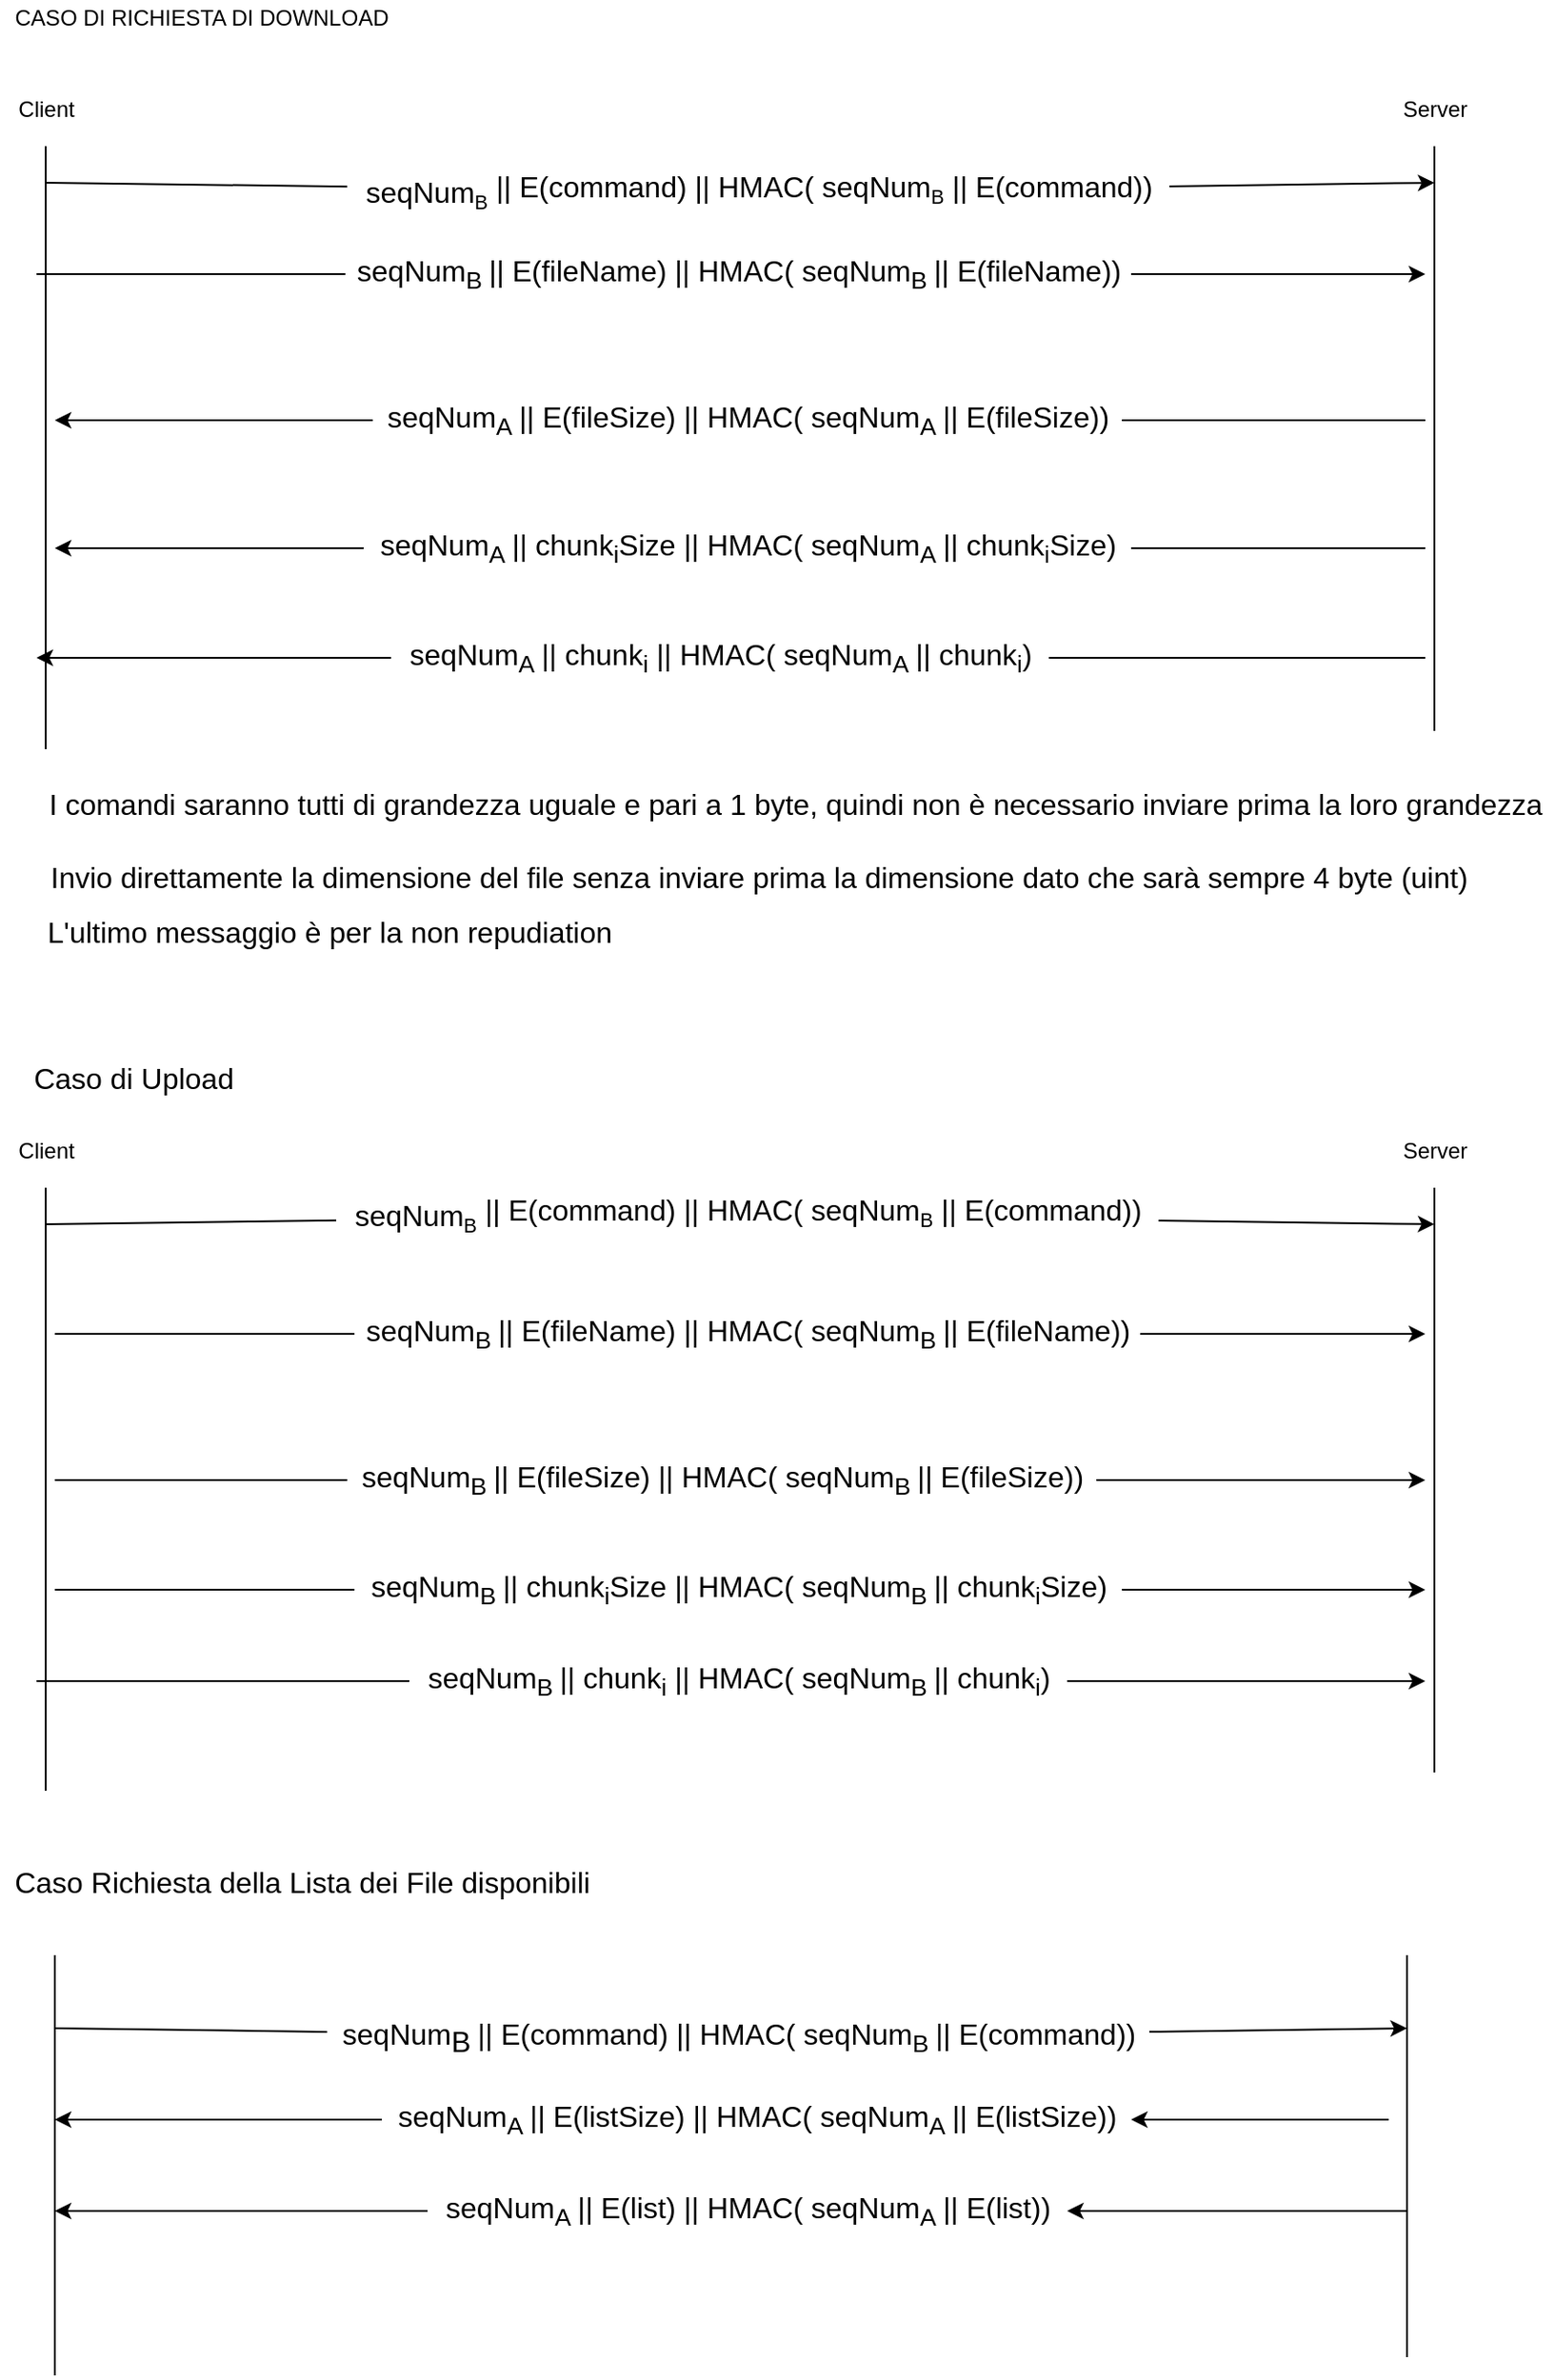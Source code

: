 <mxfile version="13.6.9" type="device"><diagram id="Vwb2-a78UGoPll3EQ6Tj" name="Page-1"><mxGraphModel dx="946" dy="568" grid="1" gridSize="10" guides="1" tooltips="1" connect="1" arrows="1" fold="1" page="1" pageScale="1" pageWidth="827" pageHeight="1169" math="0" shadow="0"><root><mxCell id="0"/><mxCell id="1" parent="0"/><mxCell id="bOjy5GTZy2bxLIjs2Rds-1" value="" style="endArrow=none;html=1;" parent="1" edge="1"><mxGeometry width="50" height="50" relative="1" as="geometry"><mxPoint x="55" y="460" as="sourcePoint"/><mxPoint x="55" y="130" as="targetPoint"/></mxGeometry></mxCell><mxCell id="bOjy5GTZy2bxLIjs2Rds-2" value="" style="endArrow=none;html=1;" parent="1" edge="1"><mxGeometry width="50" height="50" relative="1" as="geometry"><mxPoint x="815" y="450" as="sourcePoint"/><mxPoint x="815" y="130" as="targetPoint"/></mxGeometry></mxCell><mxCell id="bOjy5GTZy2bxLIjs2Rds-3" value="Client" style="text;html=1;align=center;verticalAlign=middle;resizable=0;points=[];autosize=1;" parent="1" vertex="1"><mxGeometry x="30" y="100" width="50" height="20" as="geometry"/></mxCell><mxCell id="bOjy5GTZy2bxLIjs2Rds-4" value="Server" style="text;html=1;align=center;verticalAlign=middle;resizable=0;points=[];autosize=1;" parent="1" vertex="1"><mxGeometry x="790" y="100" width="50" height="20" as="geometry"/></mxCell><mxCell id="bOjy5GTZy2bxLIjs2Rds-5" value="" style="endArrow=classic;html=1;" parent="1" edge="1" source="bOjy5GTZy2bxLIjs2Rds-6"><mxGeometry width="50" height="50" relative="1" as="geometry"><mxPoint x="55" y="150" as="sourcePoint"/><mxPoint x="815" y="150" as="targetPoint"/></mxGeometry></mxCell><mxCell id="bOjy5GTZy2bxLIjs2Rds-7" value="I comandi saranno tutti di grandezza uguale e pari a 1 byte, quindi non è necessario inviare prima la loro grandezza" style="text;html=1;align=center;verticalAlign=middle;resizable=0;points=[];autosize=1;fontSize=16;" parent="1" vertex="1"><mxGeometry x="50" y="480" width="830" height="20" as="geometry"/></mxCell><mxCell id="bOjy5GTZy2bxLIjs2Rds-10" value="CASO DI RICHIESTA DI DOWNLOAD" style="text;html=1;align=center;verticalAlign=middle;resizable=0;points=[];autosize=1;" parent="1" vertex="1"><mxGeometry x="30" y="50" width="220" height="20" as="geometry"/></mxCell><mxCell id="bOjy5GTZy2bxLIjs2Rds-11" value="" style="endArrow=classic;html=1;" parent="1" edge="1" source="XQBQ6-OrUa02S3EuK8sc-1"><mxGeometry width="50" height="50" relative="1" as="geometry"><mxPoint x="50" y="200" as="sourcePoint"/><mxPoint x="810" y="200" as="targetPoint"/></mxGeometry></mxCell><mxCell id="bOjy5GTZy2bxLIjs2Rds-14" value="" style="endArrow=classic;html=1;" parent="1" edge="1" source="XQBQ6-OrUa02S3EuK8sc-4"><mxGeometry width="50" height="50" relative="1" as="geometry"><mxPoint x="810" y="280" as="sourcePoint"/><mxPoint x="60" y="280" as="targetPoint"/></mxGeometry></mxCell><mxCell id="bOjy5GTZy2bxLIjs2Rds-16" value="Invio direttamente la dimensione del file senza inviare prima la dimensione dato che sarà sempre 4 byte (uint)" style="text;html=1;align=center;verticalAlign=middle;resizable=0;points=[];autosize=1;fontSize=16;" parent="1" vertex="1"><mxGeometry x="50" y="520" width="790" height="20" as="geometry"/></mxCell><mxCell id="bOjy5GTZy2bxLIjs2Rds-17" value="" style="endArrow=none;html=1;endFill=0;startArrow=none;startFill=0;" parent="1" edge="1" source="XQBQ6-OrUa02S3EuK8sc-6"><mxGeometry width="50" height="50" relative="1" as="geometry"><mxPoint x="60" y="350" as="sourcePoint"/><mxPoint x="810" y="350" as="targetPoint"/></mxGeometry></mxCell><mxCell id="bOjy5GTZy2bxLIjs2Rds-20" value="" style="endArrow=classic;html=1;" parent="1" edge="1" source="XQBQ6-OrUa02S3EuK8sc-9"><mxGeometry width="50" height="50" relative="1" as="geometry"><mxPoint x="810" y="410" as="sourcePoint"/><mxPoint x="50" y="410" as="targetPoint"/></mxGeometry></mxCell><mxCell id="bOjy5GTZy2bxLIjs2Rds-24" value="L'ultimo messaggio è per la non repudiation" style="text;html=1;align=center;verticalAlign=middle;resizable=0;points=[];autosize=1;fontSize=16;" parent="1" vertex="1"><mxGeometry x="50" y="550" width="320" height="20" as="geometry"/></mxCell><mxCell id="bOjy5GTZy2bxLIjs2Rds-26" value="Caso di Upload&amp;nbsp;" style="text;html=1;align=center;verticalAlign=middle;resizable=0;points=[];autosize=1;fontSize=16;" parent="1" vertex="1"><mxGeometry x="40" y="630" width="130" height="20" as="geometry"/></mxCell><mxCell id="bOjy5GTZy2bxLIjs2Rds-27" value="" style="endArrow=none;html=1;" parent="1" edge="1"><mxGeometry width="50" height="50" relative="1" as="geometry"><mxPoint x="55" y="1030" as="sourcePoint"/><mxPoint x="55" y="700" as="targetPoint"/></mxGeometry></mxCell><mxCell id="bOjy5GTZy2bxLIjs2Rds-28" value="" style="endArrow=none;html=1;" parent="1" edge="1"><mxGeometry width="50" height="50" relative="1" as="geometry"><mxPoint x="815" y="1020" as="sourcePoint"/><mxPoint x="815" y="700" as="targetPoint"/></mxGeometry></mxCell><mxCell id="bOjy5GTZy2bxLIjs2Rds-29" value="Client" style="text;html=1;align=center;verticalAlign=middle;resizable=0;points=[];autosize=1;" parent="1" vertex="1"><mxGeometry x="30" y="670" width="50" height="20" as="geometry"/></mxCell><mxCell id="bOjy5GTZy2bxLIjs2Rds-30" value="Server" style="text;html=1;align=center;verticalAlign=middle;resizable=0;points=[];autosize=1;" parent="1" vertex="1"><mxGeometry x="790" y="670" width="50" height="20" as="geometry"/></mxCell><mxCell id="bOjy5GTZy2bxLIjs2Rds-31" value="" style="endArrow=classic;html=1;" parent="1" edge="1" source="XQBQ6-OrUa02S3EuK8sc-11"><mxGeometry width="50" height="50" relative="1" as="geometry"><mxPoint x="55" y="720" as="sourcePoint"/><mxPoint x="815" y="720" as="targetPoint"/></mxGeometry></mxCell><mxCell id="bOjy5GTZy2bxLIjs2Rds-33" value="" style="endArrow=classic;html=1;" parent="1" edge="1" source="XQBQ6-OrUa02S3EuK8sc-13"><mxGeometry width="50" height="50" relative="1" as="geometry"><mxPoint x="60" y="770" as="sourcePoint"/><mxPoint x="810" y="780" as="targetPoint"/></mxGeometry></mxCell><mxCell id="bOjy5GTZy2bxLIjs2Rds-37" value="" style="endArrow=classic;html=1;endFill=1;startArrow=none;startFill=0;" parent="1" edge="1" source="XQBQ6-OrUa02S3EuK8sc-17"><mxGeometry width="50" height="50" relative="1" as="geometry"><mxPoint x="60" y="920" as="sourcePoint"/><mxPoint x="810" y="920" as="targetPoint"/></mxGeometry></mxCell><mxCell id="bOjy5GTZy2bxLIjs2Rds-41" value="" style="endArrow=classic;html=1;fontSize=16;" parent="1" edge="1" source="XQBQ6-OrUa02S3EuK8sc-19"><mxGeometry width="50" height="50" relative="1" as="geometry"><mxPoint x="50" y="970" as="sourcePoint"/><mxPoint x="810" y="970" as="targetPoint"/></mxGeometry></mxCell><mxCell id="bOjy5GTZy2bxLIjs2Rds-42" value="" style="endArrow=classic;html=1;fontSize=16;" parent="1" edge="1" source="XQBQ6-OrUa02S3EuK8sc-15"><mxGeometry width="50" height="50" relative="1" as="geometry"><mxPoint x="60" y="860" as="sourcePoint"/><mxPoint x="810" y="860" as="targetPoint"/></mxGeometry></mxCell><mxCell id="bOjy5GTZy2bxLIjs2Rds-43" value="Caso Richiesta della Lista dei File disponibili" style="text;html=1;align=center;verticalAlign=middle;resizable=0;points=[];autosize=1;fontSize=16;" parent="1" vertex="1"><mxGeometry x="30" y="1070" width="330" height="20" as="geometry"/></mxCell><mxCell id="bOjy5GTZy2bxLIjs2Rds-44" value="" style="endArrow=none;html=1;fontSize=16;" parent="1" edge="1"><mxGeometry width="50" height="50" relative="1" as="geometry"><mxPoint x="60" y="1350" as="sourcePoint"/><mxPoint x="60" y="1120" as="targetPoint"/></mxGeometry></mxCell><mxCell id="bOjy5GTZy2bxLIjs2Rds-45" value="" style="endArrow=none;html=1;fontSize=16;" parent="1" edge="1"><mxGeometry width="50" height="50" relative="1" as="geometry"><mxPoint x="800" y="1340" as="sourcePoint"/><mxPoint x="800" y="1120" as="targetPoint"/></mxGeometry></mxCell><mxCell id="bOjy5GTZy2bxLIjs2Rds-48" value="" style="endArrow=classic;html=1;fontSize=16;" parent="1" edge="1" source="XQBQ6-OrUa02S3EuK8sc-21"><mxGeometry width="50" height="50" relative="1" as="geometry"><mxPoint x="60" y="1160" as="sourcePoint"/><mxPoint x="800" y="1160" as="targetPoint"/></mxGeometry></mxCell><mxCell id="bOjy5GTZy2bxLIjs2Rds-51" value="" style="endArrow=classic;html=1;fontSize=16;" parent="1" edge="1" source="XQBQ6-OrUa02S3EuK8sc-23"><mxGeometry width="50" height="50" relative="1" as="geometry"><mxPoint x="790" y="1210" as="sourcePoint"/><mxPoint x="60" y="1210" as="targetPoint"/></mxGeometry></mxCell><mxCell id="bOjy5GTZy2bxLIjs2Rds-52" value="" style="endArrow=classic;html=1;fontSize=16;" parent="1" edge="1" source="XQBQ6-OrUa02S3EuK8sc-25"><mxGeometry width="50" height="50" relative="1" as="geometry"><mxPoint x="800" y="1260" as="sourcePoint"/><mxPoint x="60" y="1260" as="targetPoint"/></mxGeometry></mxCell><mxCell id="XQBQ6-OrUa02S3EuK8sc-1" value="&lt;font style=&quot;font-size: 16px&quot;&gt;&lt;span style=&quot;font-size: medium&quot;&gt;seqNum&lt;sub&gt;B&lt;/sub&gt;&lt;/span&gt;&lt;sub&gt;&amp;nbsp;&lt;/sub&gt;|| E(fileName) ||&amp;nbsp;HMAC(&amp;nbsp;&lt;span style=&quot;font-size: medium&quot;&gt;seqNum&lt;/span&gt;&lt;sub&gt;B&amp;nbsp;&lt;/sub&gt;|| E(fileName))&lt;/font&gt;" style="text;html=1;align=center;verticalAlign=middle;resizable=0;points=[];autosize=1;" vertex="1" parent="1"><mxGeometry x="219" y="190" width="430" height="20" as="geometry"/></mxCell><mxCell id="XQBQ6-OrUa02S3EuK8sc-2" value="" style="endArrow=none;html=1;endFill=0;" edge="1" parent="1" target="XQBQ6-OrUa02S3EuK8sc-1"><mxGeometry width="50" height="50" relative="1" as="geometry"><mxPoint x="50" y="200" as="sourcePoint"/><mxPoint x="810" y="200" as="targetPoint"/></mxGeometry></mxCell><mxCell id="bOjy5GTZy2bxLIjs2Rds-6" value="&lt;font&gt;&lt;sub&gt;&lt;font size=&quot;3&quot;&gt;seqNum&lt;/font&gt;&lt;font size=&quot;2&quot;&gt;&lt;sub&gt;B&lt;/sub&gt;&lt;/font&gt;&lt;font size=&quot;3&quot;&gt;&amp;nbsp;&lt;/font&gt;&lt;/sub&gt;&lt;font size=&quot;3&quot;&gt;|| E(command) ||&amp;nbsp;&lt;/font&gt;&lt;font&gt;&lt;font size=&quot;3&quot;&gt;HMAC(&amp;nbsp;&lt;/font&gt;&lt;span style=&quot;font-size: medium&quot;&gt;seqNum&lt;/span&gt;&lt;font size=&quot;2&quot;&gt;&lt;sub&gt;B&lt;/sub&gt;&lt;/font&gt;&lt;sub style=&quot;font-size: 16px&quot;&gt;&amp;nbsp;&lt;/sub&gt;&lt;font size=&quot;3&quot;&gt;|| E(command))&lt;/font&gt;&lt;/font&gt;&lt;/font&gt;" style="text;html=1;align=center;verticalAlign=middle;resizable=0;points=[];autosize=1;" parent="1" vertex="1"><mxGeometry x="220" y="140" width="450" height="30" as="geometry"/></mxCell><mxCell id="XQBQ6-OrUa02S3EuK8sc-3" value="" style="endArrow=none;html=1;endFill=0;" edge="1" parent="1" target="bOjy5GTZy2bxLIjs2Rds-6"><mxGeometry width="50" height="50" relative="1" as="geometry"><mxPoint x="55" y="150" as="sourcePoint"/><mxPoint x="815" y="150" as="targetPoint"/></mxGeometry></mxCell><mxCell id="XQBQ6-OrUa02S3EuK8sc-4" value="&lt;font style=&quot;font-size: 16px&quot;&gt;seqNum&lt;sub&gt;A&amp;nbsp;&lt;/sub&gt;|| E(fileSize) ||&amp;nbsp;HMAC(&amp;nbsp;seqNum&lt;sub&gt;A&amp;nbsp;&lt;/sub&gt;|| E(fileSize))&lt;/font&gt;" style="text;html=1;align=center;verticalAlign=middle;resizable=0;points=[];autosize=1;" vertex="1" parent="1"><mxGeometry x="234" y="270" width="410" height="20" as="geometry"/></mxCell><mxCell id="XQBQ6-OrUa02S3EuK8sc-5" value="" style="endArrow=none;html=1;endFill=0;" edge="1" parent="1" target="XQBQ6-OrUa02S3EuK8sc-4"><mxGeometry width="50" height="50" relative="1" as="geometry"><mxPoint x="810" y="280" as="sourcePoint"/><mxPoint x="60" y="280" as="targetPoint"/></mxGeometry></mxCell><mxCell id="XQBQ6-OrUa02S3EuK8sc-6" value="&lt;font style=&quot;font-size: 16px&quot;&gt;&lt;span style=&quot;font-size: medium&quot;&gt;seqNum&lt;sub&gt;A&lt;/sub&gt;&lt;/span&gt;&lt;sub&gt;&amp;nbsp;&lt;/sub&gt;|| chunk&lt;sub&gt;i&lt;/sub&gt;Size ||&amp;nbsp;HMAC(&amp;nbsp;&lt;span style=&quot;font-size: medium&quot;&gt;seqNum&lt;sub&gt;A&lt;/sub&gt;&lt;/span&gt;&lt;sub&gt;&amp;nbsp;&lt;/sub&gt;||&amp;nbsp;chunk&lt;sub&gt;i&lt;/sub&gt;Size)&lt;/font&gt;" style="text;html=1;align=center;verticalAlign=middle;resizable=0;points=[];autosize=1;" vertex="1" parent="1"><mxGeometry x="229" y="340" width="420" height="20" as="geometry"/></mxCell><mxCell id="XQBQ6-OrUa02S3EuK8sc-7" value="" style="endArrow=none;html=1;endFill=0;startArrow=classic;startFill=1;" edge="1" parent="1" target="XQBQ6-OrUa02S3EuK8sc-6"><mxGeometry width="50" height="50" relative="1" as="geometry"><mxPoint x="60" y="350" as="sourcePoint"/><mxPoint x="810" y="350" as="targetPoint"/></mxGeometry></mxCell><mxCell id="XQBQ6-OrUa02S3EuK8sc-9" value="&lt;font style=&quot;font-size: 16px&quot;&gt;seqNum&lt;sub&gt;A&amp;nbsp;&lt;/sub&gt;|| chunk&lt;sub&gt;i&lt;/sub&gt;&amp;nbsp;||&amp;nbsp;HMAC(&amp;nbsp;seqNum&lt;sub&gt;A&amp;nbsp;&lt;/sub&gt;||&amp;nbsp;chunk&lt;sub&gt;i&lt;/sub&gt;)&lt;/font&gt;" style="text;html=1;align=center;verticalAlign=middle;resizable=0;points=[];autosize=1;" vertex="1" parent="1"><mxGeometry x="244" y="400" width="360" height="20" as="geometry"/></mxCell><mxCell id="XQBQ6-OrUa02S3EuK8sc-10" value="" style="endArrow=none;html=1;endFill=0;" edge="1" parent="1" target="XQBQ6-OrUa02S3EuK8sc-9"><mxGeometry width="50" height="50" relative="1" as="geometry"><mxPoint x="810" y="410" as="sourcePoint"/><mxPoint x="50" y="410" as="targetPoint"/></mxGeometry></mxCell><mxCell id="XQBQ6-OrUa02S3EuK8sc-11" value="&lt;sub&gt;&lt;font size=&quot;3&quot;&gt;seqNum&lt;/font&gt;&lt;font size=&quot;2&quot;&gt;&lt;sub&gt;B&lt;/sub&gt;&lt;/font&gt;&lt;font size=&quot;3&quot;&gt;&amp;nbsp;&lt;/font&gt;&lt;/sub&gt;&lt;font size=&quot;3&quot;&gt;|| E(command) ||&amp;nbsp;&lt;/font&gt;&lt;font size=&quot;3&quot;&gt;HMAC(&amp;nbsp;&lt;/font&gt;&lt;span style=&quot;font-size: medium&quot;&gt;seqNum&lt;/span&gt;&lt;font size=&quot;2&quot;&gt;&lt;sub&gt;B&lt;/sub&gt;&lt;/font&gt;&lt;sub style=&quot;font-size: 16px&quot;&gt;&amp;nbsp;&lt;/sub&gt;&lt;font size=&quot;3&quot;&gt;|| E(command))&lt;/font&gt;" style="text;html=1;align=center;verticalAlign=middle;resizable=0;points=[];autosize=1;" vertex="1" parent="1"><mxGeometry x="214" y="700" width="450" height="30" as="geometry"/></mxCell><mxCell id="XQBQ6-OrUa02S3EuK8sc-12" value="" style="endArrow=none;html=1;endFill=0;" edge="1" parent="1" target="XQBQ6-OrUa02S3EuK8sc-11"><mxGeometry width="50" height="50" relative="1" as="geometry"><mxPoint x="55" y="720" as="sourcePoint"/><mxPoint x="815" y="720" as="targetPoint"/></mxGeometry></mxCell><mxCell id="XQBQ6-OrUa02S3EuK8sc-13" value="&lt;font style=&quot;font-size: 16px&quot;&gt;&lt;span style=&quot;font-size: medium&quot;&gt;seqNum&lt;sub&gt;B&lt;/sub&gt;&lt;/span&gt;&lt;sub&gt;&amp;nbsp;&lt;/sub&gt;|| E(fileName) ||&amp;nbsp;HMAC(&amp;nbsp;&lt;span style=&quot;font-size: medium&quot;&gt;seqNum&lt;sub&gt;B&lt;/sub&gt;&lt;/span&gt;&lt;sub&gt;&amp;nbsp;&lt;/sub&gt;|| E(fileName))&lt;/font&gt;" style="text;html=1;align=center;verticalAlign=middle;resizable=0;points=[];autosize=1;" vertex="1" parent="1"><mxGeometry x="224" y="770" width="430" height="20" as="geometry"/></mxCell><mxCell id="XQBQ6-OrUa02S3EuK8sc-14" value="" style="endArrow=none;html=1;endFill=0;" edge="1" parent="1" target="XQBQ6-OrUa02S3EuK8sc-13"><mxGeometry width="50" height="50" relative="1" as="geometry"><mxPoint x="60" y="780" as="sourcePoint"/><mxPoint x="810" y="770" as="targetPoint"/></mxGeometry></mxCell><mxCell id="XQBQ6-OrUa02S3EuK8sc-15" value="&lt;font style=&quot;font-size: 16px&quot;&gt;seqNum&lt;sub&gt;B&lt;/sub&gt;&lt;sub&gt;&amp;nbsp;&lt;/sub&gt;|| E(fileSize) ||&amp;nbsp;HMAC(&amp;nbsp;seqNum&lt;sub&gt;B&lt;/sub&gt;&lt;sub&gt;&amp;nbsp;&lt;/sub&gt;|| E(fileSize))&lt;/font&gt;" style="text;html=1;align=center;verticalAlign=middle;resizable=0;points=[];autosize=1;" vertex="1" parent="1"><mxGeometry x="220" y="850" width="410" height="20" as="geometry"/></mxCell><mxCell id="XQBQ6-OrUa02S3EuK8sc-16" value="" style="endArrow=none;html=1;fontSize=16;endFill=0;" edge="1" parent="1" target="XQBQ6-OrUa02S3EuK8sc-15"><mxGeometry width="50" height="50" relative="1" as="geometry"><mxPoint x="60" y="860" as="sourcePoint"/><mxPoint x="810" y="860" as="targetPoint"/></mxGeometry></mxCell><mxCell id="XQBQ6-OrUa02S3EuK8sc-17" value="&lt;font style=&quot;font-size: 16px&quot;&gt;&lt;span style=&quot;font-size: medium&quot;&gt;seqNum&lt;/span&gt;&lt;sub&gt;B&lt;/sub&gt;&lt;sub&gt;&amp;nbsp;&lt;/sub&gt;|| chunk&lt;sub&gt;i&lt;/sub&gt;Size ||&amp;nbsp;HMAC(&amp;nbsp;&lt;span style=&quot;font-size: medium&quot;&gt;seqNum&lt;/span&gt;&lt;sub&gt;B&lt;/sub&gt;&lt;sub&gt;&amp;nbsp;&lt;/sub&gt;||&amp;nbsp;chunk&lt;sub&gt;i&lt;/sub&gt;Size)&lt;/font&gt;" style="text;html=1;align=center;verticalAlign=middle;resizable=0;points=[];autosize=1;" vertex="1" parent="1"><mxGeometry x="224" y="910" width="420" height="20" as="geometry"/></mxCell><mxCell id="XQBQ6-OrUa02S3EuK8sc-18" value="" style="endArrow=none;html=1;endFill=0;startArrow=none;startFill=0;" edge="1" parent="1" target="XQBQ6-OrUa02S3EuK8sc-17"><mxGeometry width="50" height="50" relative="1" as="geometry"><mxPoint x="60" y="920" as="sourcePoint"/><mxPoint x="810" y="920" as="targetPoint"/></mxGeometry></mxCell><mxCell id="XQBQ6-OrUa02S3EuK8sc-19" value="&lt;font style=&quot;font-size: 16px&quot;&gt;seqNum&lt;sub&gt;B&lt;/sub&gt;&lt;sub&gt;&amp;nbsp;&lt;/sub&gt;|| chunk&lt;sub&gt;i&lt;/sub&gt;&amp;nbsp;||&amp;nbsp;HMAC(&amp;nbsp;seqNum&lt;sub&gt;B&lt;/sub&gt;&lt;sub&gt;&amp;nbsp;&lt;/sub&gt;||&amp;nbsp;chunk&lt;sub&gt;i&lt;/sub&gt;)&lt;/font&gt;" style="text;html=1;align=center;verticalAlign=middle;resizable=0;points=[];autosize=1;" vertex="1" parent="1"><mxGeometry x="254" y="960" width="360" height="20" as="geometry"/></mxCell><mxCell id="XQBQ6-OrUa02S3EuK8sc-20" value="" style="endArrow=none;html=1;fontSize=16;endFill=0;" edge="1" parent="1" target="XQBQ6-OrUa02S3EuK8sc-19"><mxGeometry width="50" height="50" relative="1" as="geometry"><mxPoint x="50" y="970" as="sourcePoint"/><mxPoint x="810" y="970" as="targetPoint"/></mxGeometry></mxCell><mxCell id="XQBQ6-OrUa02S3EuK8sc-21" value="&lt;font style=&quot;font-size: 16px&quot;&gt;seqNum&lt;sub style=&quot;vertical-align: sub ; font-size: 16px&quot;&gt;B&lt;/sub&gt;&lt;sub&gt;&amp;nbsp;&lt;/sub&gt;|| E(command) ||&amp;nbsp;HMAC(&amp;nbsp;seqNum&lt;sub&gt;B&lt;/sub&gt;&lt;sub&gt;&amp;nbsp;&lt;/sub&gt;|| E(command))&lt;/font&gt;" style="text;html=1;align=center;verticalAlign=middle;resizable=0;points=[];autosize=1;" vertex="1" parent="1"><mxGeometry x="209" y="1155" width="450" height="20" as="geometry"/></mxCell><mxCell id="XQBQ6-OrUa02S3EuK8sc-22" value="" style="endArrow=none;html=1;fontSize=16;endFill=0;" edge="1" parent="1" target="XQBQ6-OrUa02S3EuK8sc-21"><mxGeometry width="50" height="50" relative="1" as="geometry"><mxPoint x="60" y="1160" as="sourcePoint"/><mxPoint x="800" y="1160" as="targetPoint"/></mxGeometry></mxCell><mxCell id="XQBQ6-OrUa02S3EuK8sc-23" value="&lt;font style=&quot;font-size: 16px&quot;&gt;seqNum&lt;sub&gt;A&amp;nbsp;&lt;/sub&gt;|| E(listSize) ||&amp;nbsp;HMAC(&amp;nbsp;seqNum&lt;sub&gt;A&amp;nbsp;&lt;/sub&gt;|| E(listSize))&lt;/font&gt;" style="text;html=1;align=center;verticalAlign=middle;resizable=0;points=[];autosize=1;" vertex="1" parent="1"><mxGeometry x="239" y="1200" width="410" height="20" as="geometry"/></mxCell><mxCell id="XQBQ6-OrUa02S3EuK8sc-24" value="" style="endArrow=classic;html=1;fontSize=16;" edge="1" parent="1" target="XQBQ6-OrUa02S3EuK8sc-23"><mxGeometry width="50" height="50" relative="1" as="geometry"><mxPoint x="790" y="1210" as="sourcePoint"/><mxPoint x="60" y="1210" as="targetPoint"/></mxGeometry></mxCell><mxCell id="XQBQ6-OrUa02S3EuK8sc-25" value="&lt;font style=&quot;font-size: 16px&quot;&gt;seqNum&lt;sub&gt;A&amp;nbsp;&lt;/sub&gt;|| E(list) ||&amp;nbsp;HMAC(&amp;nbsp;seqNum&lt;sub&gt;A&amp;nbsp;&lt;/sub&gt;|| E(list))&lt;/font&gt;" style="text;html=1;align=center;verticalAlign=middle;resizable=0;points=[];autosize=1;" vertex="1" parent="1"><mxGeometry x="264" y="1250" width="350" height="20" as="geometry"/></mxCell><mxCell id="XQBQ6-OrUa02S3EuK8sc-26" value="" style="endArrow=classic;html=1;fontSize=16;" edge="1" parent="1" target="XQBQ6-OrUa02S3EuK8sc-25"><mxGeometry width="50" height="50" relative="1" as="geometry"><mxPoint x="800" y="1260" as="sourcePoint"/><mxPoint x="60" y="1260" as="targetPoint"/></mxGeometry></mxCell></root></mxGraphModel></diagram></mxfile>